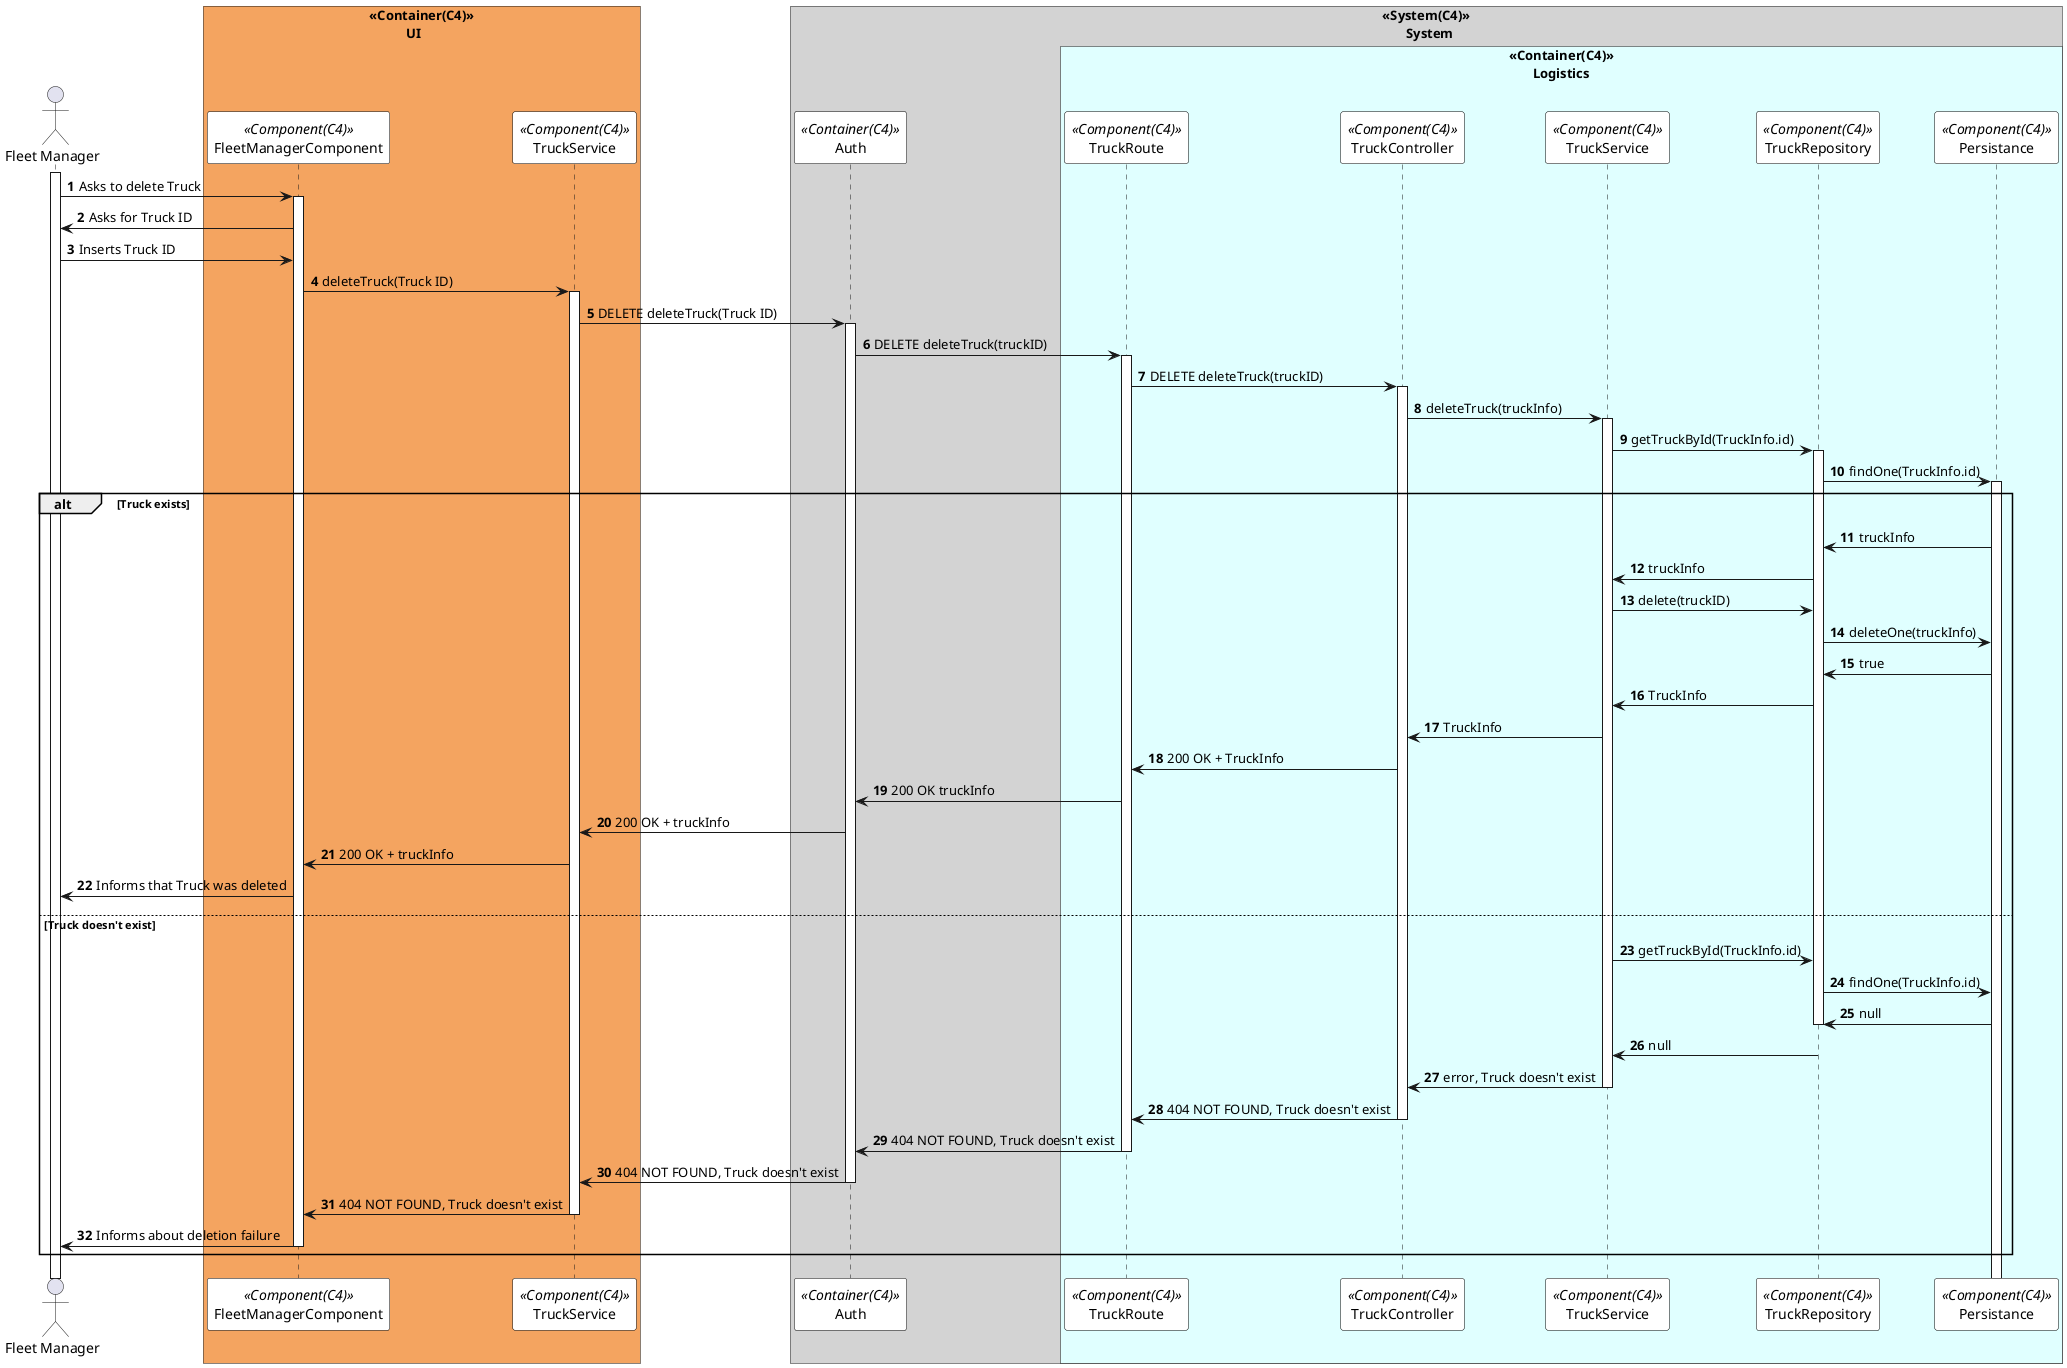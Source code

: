 @startuml deleteTruckSD

autonumber
!pragma teoz true

skinparam sequence {
ParticipantBorderColor black
ParticipantBackgroundColor white
}

actor "Fleet Manager" as manager

box "<<Container(C4)>>\n           UI" #SandyBrown
participant "FleetManagerComponent" as FleetManagerComponent <<Component(C4)>>
participant "TruckService" as TruckService <<Component(C4)>>
end box

box "<<System(C4)>>\n       System" #LightGray
participant Auth as  Auth <<Container(C4)>>
box "<<Container(C4)>>\n       Logistics" #LightCyan
participant TruckRoute as Route <<Component(C4)>>
participant TruckController as Controller <<Component(C4)>>
participant TruckService as Service <<Component(C4)>>
participant TruckRepository as Repository <<Component(C4)>>
participant Persistance as Persistance <<Component(C4)>>
end box



activate manager

manager -> FleetManagerComponent: Asks to delete Truck
activate FleetManagerComponent
FleetManagerComponent -> manager: Asks for Truck ID

manager ->FleetManagerComponent: Inserts Truck ID

FleetManagerComponent -> TruckService: deleteTruck(Truck ID)
activate TruckService
TruckService -> Auth: DELETE deleteTruck(Truck ID)
activate Auth
Auth -> Route: DELETE deleteTruck(truckID)
activate Route
Route -> Controller :DELETE deleteTruck(truckID)
activate Controller



Controller -> Service: deleteTruck(truckInfo)
activate Service

Service -> Repository: getTruckById(TruckInfo.id)
activate Repository
Repository -> Persistance: findOne(TruckInfo.id)
activate Persistance

alt Truck exists

Persistance -> Repository: truckInfo
Repository->Service: truckInfo

Service -> Repository: delete(truckID)
Repository -> Persistance:deleteOne(truckInfo)

Persistance->Repository: true

Repository->Service: TruckInfo

Service->Controller: TruckInfo
Controller->Route: 200 OK + TruckInfo
Route->Auth: 200 OK truckInfo

Auth->TruckService: 200 OK + truckInfo
TruckService->FleetManagerComponent: 200 OK + truckInfo
FleetManagerComponent->manager: Informs that Truck was deleted

else Truck doesn't exist

Service -> Repository: getTruckById(TruckInfo.id)

Repository -> Persistance: findOne(TruckInfo.id)

Persistance->Repository: null
deactivate Repository
Repository->Service: null
deactivate Repository
Service->Controller: error, Truck doesn't exist
deactivate Service
Controller->Route: 404 NOT FOUND, Truck doesn't exist
deactivate Controller
Route->Auth: 404 NOT FOUND, Truck doesn't exist
deactivate Route

Auth->TruckService: 404 NOT FOUND, Truck doesn't exist
deactivate Auth
TruckService->FleetManagerComponent: 404 NOT FOUND, Truck doesn't exist
deactivate TruckService
FleetManagerComponent->manager: Informs about deletion failure
deactivate FleetManagerComponent


@enduml